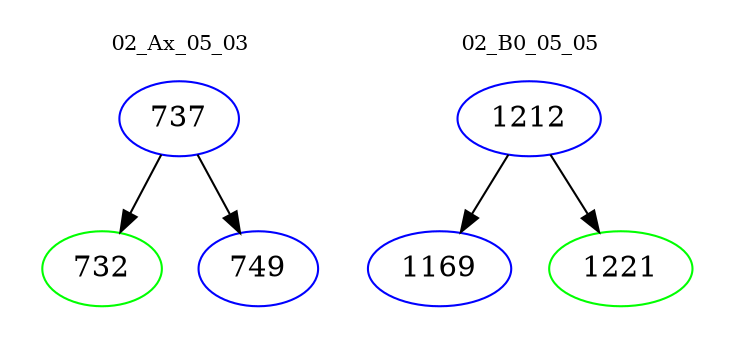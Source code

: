digraph{
subgraph cluster_0 {
color = white
label = "02_Ax_05_03";
fontsize=10;
T0_737 [label="737", color="blue"]
T0_737 -> T0_732 [color="black"]
T0_732 [label="732", color="green"]
T0_737 -> T0_749 [color="black"]
T0_749 [label="749", color="blue"]
}
subgraph cluster_1 {
color = white
label = "02_B0_05_05";
fontsize=10;
T1_1212 [label="1212", color="blue"]
T1_1212 -> T1_1169 [color="black"]
T1_1169 [label="1169", color="blue"]
T1_1212 -> T1_1221 [color="black"]
T1_1221 [label="1221", color="green"]
}
}
